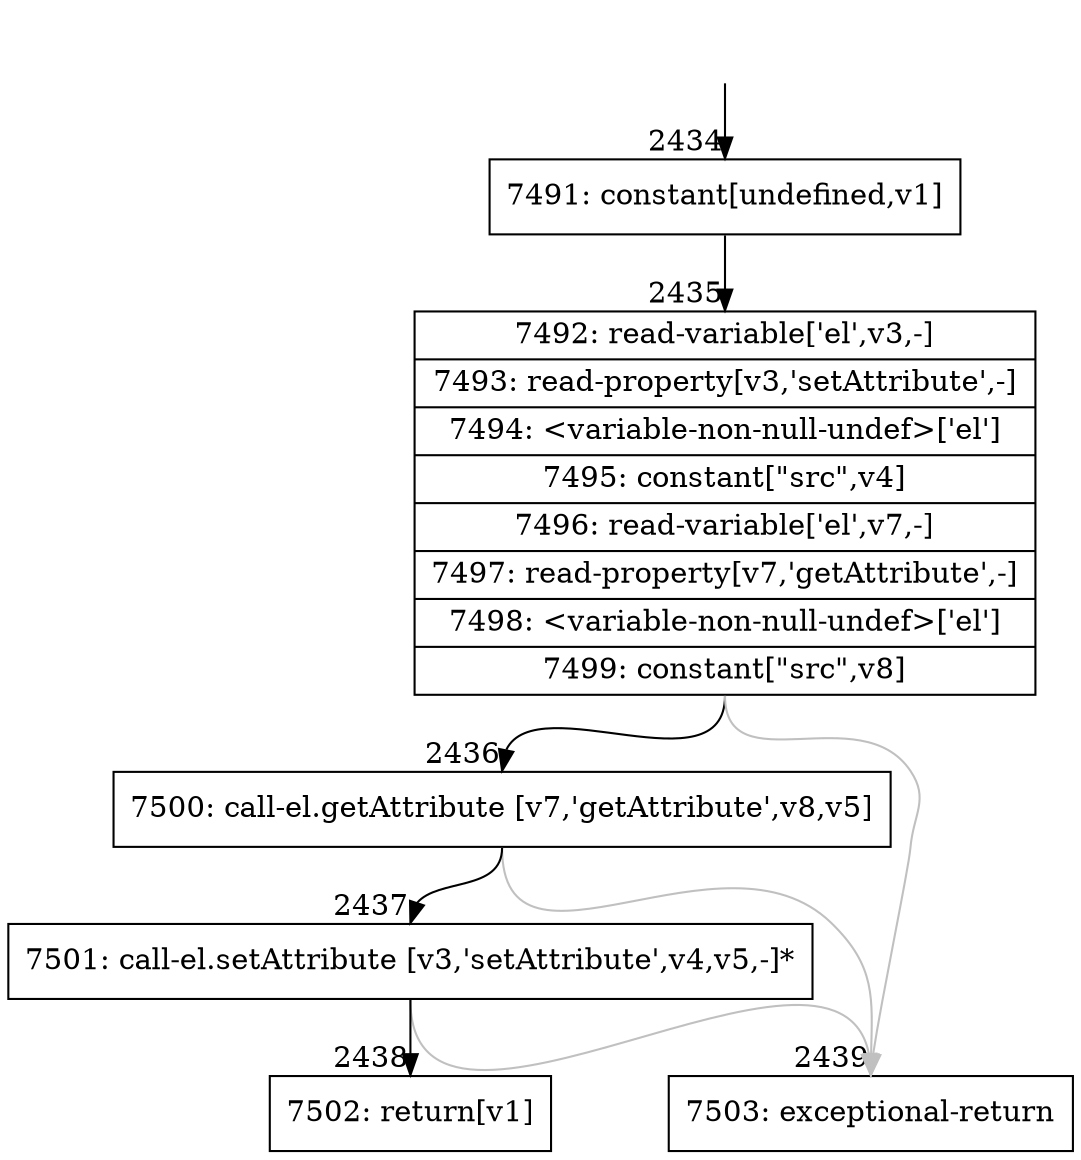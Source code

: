 digraph {
rankdir="TD"
BB_entry152[shape=none,label=""];
BB_entry152 -> BB2434 [tailport=s, headport=n, headlabel="    2434"]
BB2434 [shape=record label="{7491: constant[undefined,v1]}" ] 
BB2434 -> BB2435 [tailport=s, headport=n, headlabel="      2435"]
BB2435 [shape=record label="{7492: read-variable['el',v3,-]|7493: read-property[v3,'setAttribute',-]|7494: \<variable-non-null-undef\>['el']|7495: constant[\"src\",v4]|7496: read-variable['el',v7,-]|7497: read-property[v7,'getAttribute',-]|7498: \<variable-non-null-undef\>['el']|7499: constant[\"src\",v8]}" ] 
BB2435 -> BB2436 [tailport=s, headport=n, headlabel="      2436"]
BB2435 -> BB2439 [tailport=s, headport=n, color=gray, headlabel="      2439"]
BB2436 [shape=record label="{7500: call-el.getAttribute [v7,'getAttribute',v8,v5]}" ] 
BB2436 -> BB2437 [tailport=s, headport=n, headlabel="      2437"]
BB2436 -> BB2439 [tailport=s, headport=n, color=gray]
BB2437 [shape=record label="{7501: call-el.setAttribute [v3,'setAttribute',v4,v5,-]*}" ] 
BB2437 -> BB2438 [tailport=s, headport=n, headlabel="      2438"]
BB2437 -> BB2439 [tailport=s, headport=n, color=gray]
BB2438 [shape=record label="{7502: return[v1]}" ] 
BB2439 [shape=record label="{7503: exceptional-return}" ] 
//#$~ 2904
}

